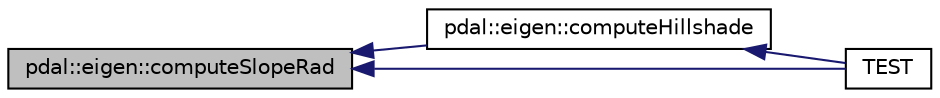 digraph "pdal::eigen::computeSlopeRad"
{
  edge [fontname="Helvetica",fontsize="10",labelfontname="Helvetica",labelfontsize="10"];
  node [fontname="Helvetica",fontsize="10",shape=record];
  rankdir="LR";
  Node1 [label="pdal::eigen::computeSlopeRad",height=0.2,width=0.4,color="black", fillcolor="grey75", style="filled", fontcolor="black"];
  Node1 -> Node2 [dir="back",color="midnightblue",fontsize="10",style="solid",fontname="Helvetica"];
  Node2 [label="pdal::eigen::computeHillshade",height=0.2,width=0.4,color="black", fillcolor="white", style="filled",URL="$namespacepdal_1_1eigen.html#a8e3171bb3565f988f2a56823f4dede8b"];
  Node2 -> Node3 [dir="back",color="midnightblue",fontsize="10",style="solid",fontname="Helvetica"];
  Node3 [label="TEST",height=0.2,width=0.4,color="black", fillcolor="white", style="filled",URL="$EigenTest_8cpp.html#a117227755b8d6760a72ff7d416bd094f"];
  Node1 -> Node3 [dir="back",color="midnightblue",fontsize="10",style="solid",fontname="Helvetica"];
}
